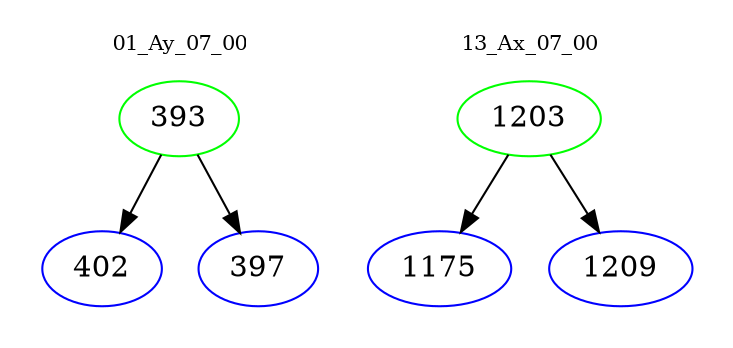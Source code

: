 digraph{
subgraph cluster_0 {
color = white
label = "01_Ay_07_00";
fontsize=10;
T0_393 [label="393", color="green"]
T0_393 -> T0_402 [color="black"]
T0_402 [label="402", color="blue"]
T0_393 -> T0_397 [color="black"]
T0_397 [label="397", color="blue"]
}
subgraph cluster_1 {
color = white
label = "13_Ax_07_00";
fontsize=10;
T1_1203 [label="1203", color="green"]
T1_1203 -> T1_1175 [color="black"]
T1_1175 [label="1175", color="blue"]
T1_1203 -> T1_1209 [color="black"]
T1_1209 [label="1209", color="blue"]
}
}

